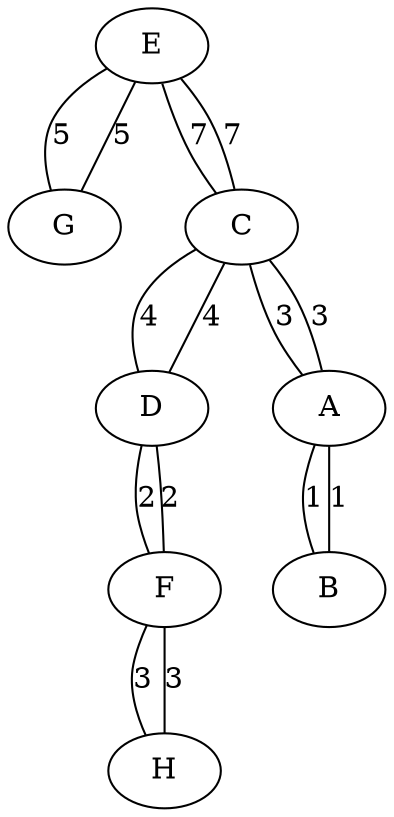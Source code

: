 graph graph1{ 
E -- G [label = "5"];
E -- C [label = "7"];
F -- D [label = "2"];
F -- H [label = "3"];
A -- B [label = "1"];
A -- C [label = "3"];
B -- A [label = "1"];
G -- E [label = "5"];
C -- A [label = "3"];
C -- D [label = "4"];
C -- E [label = "7"];
H -- F [label = "3"];
D -- F [label = "2"];
D -- C [label = "4"];
 } 